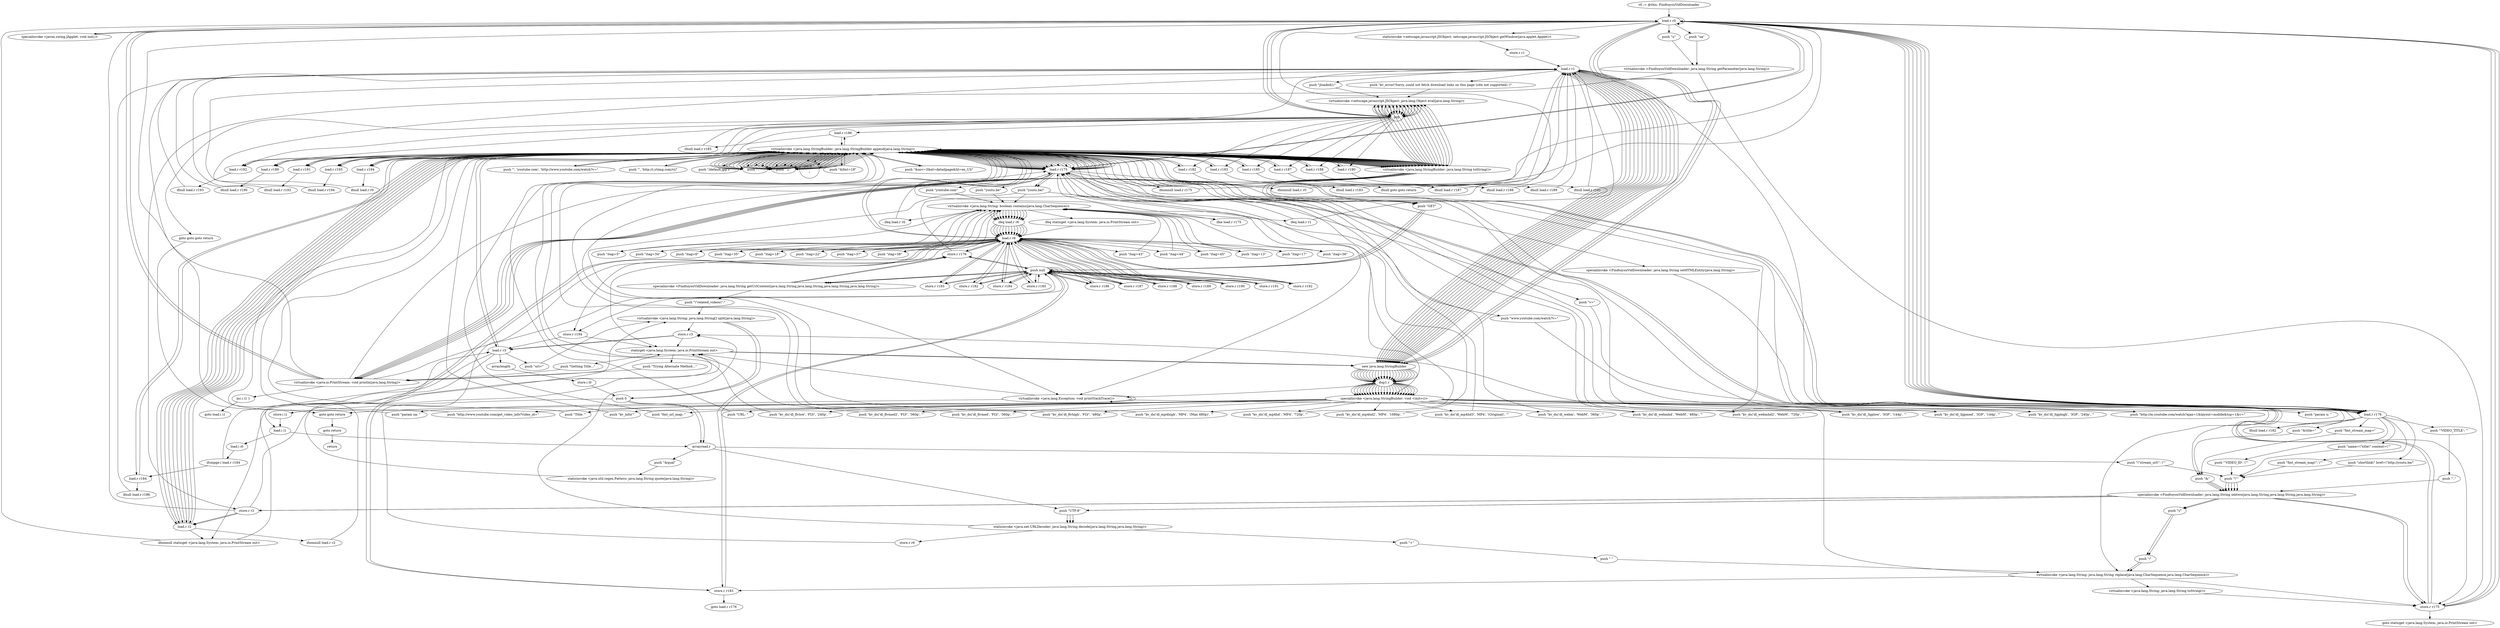 digraph "" {
    "r0 := @this: FindtoyouVidDownloader"
    "load.r r0"
    "r0 := @this: FindtoyouVidDownloader"->"load.r r0";
    "staticinvoke <netscape.javascript.JSObject: netscape.javascript.JSObject getWindow(java.applet.Applet)>"
    "load.r r0"->"staticinvoke <netscape.javascript.JSObject: netscape.javascript.JSObject getWindow(java.applet.Applet)>";
    "store.r r1"
    "staticinvoke <netscape.javascript.JSObject: netscape.javascript.JSObject getWindow(java.applet.Applet)>"->"store.r r1";
    "load.r r1"
    "store.r r1"->"load.r r1";
    "push \"jloaded();\""
    "load.r r1"->"push \"jloaded();\"";
    "virtualinvoke <netscape.javascript.JSObject: java.lang.Object eval(java.lang.String)>"
    "push \"jloaded();\""->"virtualinvoke <netscape.javascript.JSObject: java.lang.Object eval(java.lang.String)>";
    "pop"
    "virtualinvoke <netscape.javascript.JSObject: java.lang.Object eval(java.lang.String)>"->"pop";
    "pop"->"load.r r0";
    "specialinvoke <javax.swing.JApplet: void init()>"
    "load.r r0"->"specialinvoke <javax.swing.JApplet: void init()>";
    "specialinvoke <javax.swing.JApplet: void init()>"->"load.r r0";
    "push \"u\""
    "load.r r0"->"push \"u\"";
    "virtualinvoke <FindtoyouVidDownloader: java.lang.String getParameter(java.lang.String)>"
    "push \"u\""->"virtualinvoke <FindtoyouVidDownloader: java.lang.String getParameter(java.lang.String)>";
    "store.r r175"
    "virtualinvoke <FindtoyouVidDownloader: java.lang.String getParameter(java.lang.String)>"->"store.r r175";
    "store.r r175"->"load.r r0";
    "push \"ua\""
    "load.r r0"->"push \"ua\"";
    "push \"ua\""->"virtualinvoke <FindtoyouVidDownloader: java.lang.String getParameter(java.lang.String)>";
    "store.r r2"
    "virtualinvoke <FindtoyouVidDownloader: java.lang.String getParameter(java.lang.String)>"->"store.r r2";
    "staticget <java.lang.System: java.io.PrintStream out>"
    "store.r r2"->"staticget <java.lang.System: java.io.PrintStream out>";
    "new java.lang.StringBuilder"
    "staticget <java.lang.System: java.io.PrintStream out>"->"new java.lang.StringBuilder";
    "dup1.r"
    "new java.lang.StringBuilder"->"dup1.r";
    "specialinvoke <java.lang.StringBuilder: void <init>()>"
    "dup1.r"->"specialinvoke <java.lang.StringBuilder: void <init>()>";
    "push \"param u: \""
    "specialinvoke <java.lang.StringBuilder: void <init>()>"->"push \"param u: \"";
    "virtualinvoke <java.lang.StringBuilder: java.lang.StringBuilder append(java.lang.String)>"
    "push \"param u: \""->"virtualinvoke <java.lang.StringBuilder: java.lang.StringBuilder append(java.lang.String)>";
    "load.r r175"
    "virtualinvoke <java.lang.StringBuilder: java.lang.StringBuilder append(java.lang.String)>"->"load.r r175";
    "load.r r175"->"virtualinvoke <java.lang.StringBuilder: java.lang.StringBuilder append(java.lang.String)>";
    "push \"\r\n\""
    "virtualinvoke <java.lang.StringBuilder: java.lang.StringBuilder append(java.lang.String)>"->"push \"\r\n\"";
    "push \"\r\n\""->"virtualinvoke <java.lang.StringBuilder: java.lang.StringBuilder append(java.lang.String)>";
    "virtualinvoke <java.lang.StringBuilder: java.lang.String toString()>"
    "virtualinvoke <java.lang.StringBuilder: java.lang.StringBuilder append(java.lang.String)>"->"virtualinvoke <java.lang.StringBuilder: java.lang.String toString()>";
    "virtualinvoke <java.io.PrintStream: void println(java.lang.String)>"
    "virtualinvoke <java.lang.StringBuilder: java.lang.String toString()>"->"virtualinvoke <java.io.PrintStream: void println(java.lang.String)>";
    "virtualinvoke <java.io.PrintStream: void println(java.lang.String)>"->"staticget <java.lang.System: java.io.PrintStream out>";
    "staticget <java.lang.System: java.io.PrintStream out>"->"new java.lang.StringBuilder";
    "new java.lang.StringBuilder"->"dup1.r";
    "dup1.r"->"specialinvoke <java.lang.StringBuilder: void <init>()>";
    "push \"param ua: \""
    "specialinvoke <java.lang.StringBuilder: void <init>()>"->"push \"param ua: \"";
    "push \"param ua: \""->"virtualinvoke <java.lang.StringBuilder: java.lang.StringBuilder append(java.lang.String)>";
    "load.r r2"
    "virtualinvoke <java.lang.StringBuilder: java.lang.StringBuilder append(java.lang.String)>"->"load.r r2";
    "load.r r2"->"virtualinvoke <java.lang.StringBuilder: java.lang.StringBuilder append(java.lang.String)>";
    "virtualinvoke <java.lang.StringBuilder: java.lang.StringBuilder append(java.lang.String)>"->"push \"\r\n\"";
    "push \"\r\n\""->"virtualinvoke <java.lang.StringBuilder: java.lang.StringBuilder append(java.lang.String)>";
    "virtualinvoke <java.lang.StringBuilder: java.lang.StringBuilder append(java.lang.String)>"->"virtualinvoke <java.lang.StringBuilder: java.lang.String toString()>";
    "virtualinvoke <java.lang.StringBuilder: java.lang.String toString()>"->"virtualinvoke <java.io.PrintStream: void println(java.lang.String)>";
    "virtualinvoke <java.io.PrintStream: void println(java.lang.String)>"->"load.r r175";
    "push \"youtube.com\""
    "load.r r175"->"push \"youtube.com\"";
    "virtualinvoke <java.lang.String: boolean contains(java.lang.CharSequence)>"
    "push \"youtube.com\""->"virtualinvoke <java.lang.String: boolean contains(java.lang.CharSequence)>";
    "ifne load.r r175"
    "virtualinvoke <java.lang.String: boolean contains(java.lang.CharSequence)>"->"ifne load.r r175";
    "ifne load.r r175"->"load.r r175";
    "push \"youtu.be\""
    "load.r r175"->"push \"youtu.be\"";
    "push \"youtu.be\""->"virtualinvoke <java.lang.String: boolean contains(java.lang.CharSequence)>";
    "ifeq load.r r1"
    "virtualinvoke <java.lang.String: boolean contains(java.lang.CharSequence)>"->"ifeq load.r r1";
    "ifeq load.r r1"->"load.r r175";
    "push \"youtu.be/\""
    "load.r r175"->"push \"youtu.be/\"";
    "virtualinvoke <java.lang.Exception: void printStackTrace()>"
    "push \"youtu.be/\""->"virtualinvoke <java.lang.Exception: void printStackTrace()>";
    "goto goto return"
    "virtualinvoke <java.lang.Exception: void printStackTrace()>"->"goto goto return";
    "goto return"
    "goto goto return"->"goto return";
    "return"
    "goto return"->"return";
    "virtualinvoke <java.lang.Exception: void printStackTrace()>"->"virtualinvoke <java.lang.Exception: void printStackTrace()>";
    "push \"youtu.be/\""->"virtualinvoke <java.lang.String: boolean contains(java.lang.CharSequence)>";
    "ifeq load.r r0"
    "virtualinvoke <java.lang.String: boolean contains(java.lang.CharSequence)>"->"ifeq load.r r0";
    "ifeq load.r r0"->"load.r r175";
    "load.r r175"->"push \"youtu.be/\"";
    "push \"www.youtube.com/watch?v=\""
    "push \"youtu.be/\""->"push \"www.youtube.com/watch?v=\"";
    "virtualinvoke <java.lang.String: java.lang.String replace(java.lang.CharSequence,java.lang.CharSequence)>"
    "push \"www.youtube.com/watch?v=\""->"virtualinvoke <java.lang.String: java.lang.String replace(java.lang.CharSequence,java.lang.CharSequence)>";
    "virtualinvoke <java.lang.String: java.lang.String toString()>"
    "virtualinvoke <java.lang.String: java.lang.String replace(java.lang.CharSequence,java.lang.CharSequence)>"->"virtualinvoke <java.lang.String: java.lang.String toString()>";
    "virtualinvoke <java.lang.String: java.lang.String toString()>"->"store.r r175";
    "store.r r175"->"load.r r0";
    "load.r r0"->"new java.lang.StringBuilder";
    "new java.lang.StringBuilder"->"dup1.r";
    "dup1.r"->"specialinvoke <java.lang.StringBuilder: void <init>()>";
    "specialinvoke <java.lang.StringBuilder: void <init>()>"->"load.r r175";
    "load.r r175"->"virtualinvoke <java.lang.StringBuilder: java.lang.StringBuilder append(java.lang.String)>";
    "push \"&fmt=18\""
    "virtualinvoke <java.lang.StringBuilder: java.lang.StringBuilder append(java.lang.String)>"->"push \"&fmt=18\"";
    "push \"&fmt=18\""->"virtualinvoke <java.lang.StringBuilder: java.lang.StringBuilder append(java.lang.String)>";
    "virtualinvoke <java.lang.StringBuilder: java.lang.StringBuilder append(java.lang.String)>"->"virtualinvoke <java.lang.StringBuilder: java.lang.String toString()>";
    "push \"GET\""
    "virtualinvoke <java.lang.StringBuilder: java.lang.String toString()>"->"push \"GET\"";
    "push null"
    "push \"GET\""->"push null";
    "push null"->"push null";
    "specialinvoke <FindtoyouVidDownloader: java.lang.String getUrlContent(java.lang.String,java.lang.String,java.lang.String,java.lang.String)>"
    "push null"->"specialinvoke <FindtoyouVidDownloader: java.lang.String getUrlContent(java.lang.String,java.lang.String,java.lang.String,java.lang.String)>";
    "store.r r176"
    "specialinvoke <FindtoyouVidDownloader: java.lang.String getUrlContent(java.lang.String,java.lang.String,java.lang.String,java.lang.String)>"->"store.r r176";
    "store.r r176"->"load.r r0";
    "load.r r176"
    "load.r r0"->"load.r r176";
    "push \"shortlink\\\" href=\\\"http://youtu.be/\""
    "load.r r176"->"push \"shortlink\\\" href=\\\"http://youtu.be/\"";
    "push \"\\\"\""
    "push \"shortlink\\\" href=\\\"http://youtu.be/\""->"push \"\\\"\"";
    "specialinvoke <FindtoyouVidDownloader: java.lang.String inbtwn(java.lang.String,java.lang.String,java.lang.String)>"
    "push \"\\\"\""->"specialinvoke <FindtoyouVidDownloader: java.lang.String inbtwn(java.lang.String,java.lang.String,java.lang.String)>";
    "specialinvoke <FindtoyouVidDownloader: java.lang.String inbtwn(java.lang.String,java.lang.String,java.lang.String)>"->"store.r r2";
    "store.r r2"->"load.r r2";
    "ifnonnull load.r r2"
    "load.r r2"->"ifnonnull load.r r2";
    "ifnonnull load.r r2"->"load.r r0";
    "load.r r0"->"load.r r176";
    "push \"\'VIDEO_ID\': \\\"\""
    "load.r r176"->"push \"\'VIDEO_ID\': \\\"\"";
    "push \"\'VIDEO_ID\': \\\"\""->"push \"\\\"\"";
    "push \"\\\"\""->"specialinvoke <FindtoyouVidDownloader: java.lang.String inbtwn(java.lang.String,java.lang.String,java.lang.String)>";
    "specialinvoke <FindtoyouVidDownloader: java.lang.String inbtwn(java.lang.String,java.lang.String,java.lang.String)>"->"store.r r2";
    "store.r r2"->"load.r r2";
    "ifnonnull staticget <java.lang.System: java.io.PrintStream out>"
    "load.r r2"->"ifnonnull staticget <java.lang.System: java.io.PrintStream out>";
    "ifnonnull staticget <java.lang.System: java.io.PrintStream out>"->"staticget <java.lang.System: java.io.PrintStream out>";
    "push \"Trying Alternate Method...\""
    "staticget <java.lang.System: java.io.PrintStream out>"->"push \"Trying Alternate Method...\"";
    "push \"Trying Alternate Method...\""->"virtualinvoke <java.io.PrintStream: void println(java.lang.String)>";
    "virtualinvoke <java.io.PrintStream: void println(java.lang.String)>"->"load.r r0";
    "load.r r0"->"load.r r175";
    "push \"v=\""
    "load.r r175"->"push \"v=\"";
    "push \"&\""
    "push \"v=\""->"push \"&\"";
    "push \"&\""->"specialinvoke <FindtoyouVidDownloader: java.lang.String inbtwn(java.lang.String,java.lang.String,java.lang.String)>";
    "specialinvoke <FindtoyouVidDownloader: java.lang.String inbtwn(java.lang.String,java.lang.String,java.lang.String)>"->"store.r r2";
    "store.r r2"->"load.r r0";
    "load.r r0"->"new java.lang.StringBuilder";
    "new java.lang.StringBuilder"->"dup1.r";
    "dup1.r"->"specialinvoke <java.lang.StringBuilder: void <init>()>";
    "push \"http://www.youtube.com/get_video_info?video_id=\""
    "specialinvoke <java.lang.StringBuilder: void <init>()>"->"push \"http://www.youtube.com/get_video_info?video_id=\"";
    "push \"http://www.youtube.com/get_video_info?video_id=\""->"virtualinvoke <java.lang.StringBuilder: java.lang.StringBuilder append(java.lang.String)>";
    "virtualinvoke <java.lang.StringBuilder: java.lang.StringBuilder append(java.lang.String)>"->"load.r r2";
    "load.r r2"->"virtualinvoke <java.lang.StringBuilder: java.lang.StringBuilder append(java.lang.String)>";
    "push \"&asv=3&el=detailpage&hl=en_US\""
    "virtualinvoke <java.lang.StringBuilder: java.lang.StringBuilder append(java.lang.String)>"->"push \"&asv=3&el=detailpage&hl=en_US\"";
    "push \"&asv=3&el=detailpage&hl=en_US\""->"virtualinvoke <java.lang.StringBuilder: java.lang.StringBuilder append(java.lang.String)>";
    "virtualinvoke <java.lang.StringBuilder: java.lang.StringBuilder append(java.lang.String)>"->"virtualinvoke <java.lang.StringBuilder: java.lang.String toString()>";
    "virtualinvoke <java.lang.StringBuilder: java.lang.String toString()>"->"push \"GET\"";
    "push \"GET\""->"push null";
    "push null"->"push null";
    "push null"->"specialinvoke <FindtoyouVidDownloader: java.lang.String getUrlContent(java.lang.String,java.lang.String,java.lang.String,java.lang.String)>";
    "specialinvoke <FindtoyouVidDownloader: java.lang.String getUrlContent(java.lang.String,java.lang.String,java.lang.String,java.lang.String)>"->"store.r r176";
    "store.r r176"->"staticget <java.lang.System: java.io.PrintStream out>";
    "push \"Getting Title...\""
    "staticget <java.lang.System: java.io.PrintStream out>"->"push \"Getting Title...\"";
    "push \"Getting Title...\""->"virtualinvoke <java.io.PrintStream: void println(java.lang.String)>";
    "virtualinvoke <java.io.PrintStream: void println(java.lang.String)>"->"load.r r0";
    "load.r r0"->"load.r r176";
    "push \"\'VIDEO_TITLE\': \'\""
    "load.r r176"->"push \"\'VIDEO_TITLE\': \'\"";
    "push \"\',\""
    "push \"\'VIDEO_TITLE\': \'\""->"push \"\',\"";
    "push \"\',\""->"specialinvoke <FindtoyouVidDownloader: java.lang.String inbtwn(java.lang.String,java.lang.String,java.lang.String)>";
    "specialinvoke <FindtoyouVidDownloader: java.lang.String inbtwn(java.lang.String,java.lang.String,java.lang.String)>"->"store.r r175";
    "store.r r175"->"load.r r175";
    "ifnonnull load.r r175"
    "load.r r175"->"ifnonnull load.r r175";
    "ifnonnull load.r r175"->"load.r r0";
    "load.r r0"->"load.r r176";
    "push \"name=\\\"title\\\" content=\\\"\""
    "load.r r176"->"push \"name=\\\"title\\\" content=\\\"\"";
    "push \"name=\\\"title\\\" content=\\\"\""->"push \"\\\"\"";
    "push \"\\\"\""->"specialinvoke <FindtoyouVidDownloader: java.lang.String inbtwn(java.lang.String,java.lang.String,java.lang.String)>";
    "specialinvoke <FindtoyouVidDownloader: java.lang.String inbtwn(java.lang.String,java.lang.String,java.lang.String)>"->"store.r r175";
    "store.r r175"->"load.r r175";
    "ifnonnull load.r r0"
    "load.r r175"->"ifnonnull load.r r0";
    "ifnonnull load.r r0"->"load.r r0";
    "load.r r0"->"load.r r176";
    "push \"&title=\""
    "load.r r176"->"push \"&title=\"";
    "push \"&title=\""->"push \"&\"";
    "push \"&\""->"specialinvoke <FindtoyouVidDownloader: java.lang.String inbtwn(java.lang.String,java.lang.String,java.lang.String)>";
    "push \"UTF-8\""
    "specialinvoke <FindtoyouVidDownloader: java.lang.String inbtwn(java.lang.String,java.lang.String,java.lang.String)>"->"push \"UTF-8\"";
    "staticinvoke <java.net.URLDecoder: java.lang.String decode(java.lang.String,java.lang.String)>"
    "push \"UTF-8\""->"staticinvoke <java.net.URLDecoder: java.lang.String decode(java.lang.String,java.lang.String)>";
    "push \"+\""
    "staticinvoke <java.net.URLDecoder: java.lang.String decode(java.lang.String,java.lang.String)>"->"push \"+\"";
    "push \" \""
    "push \"+\""->"push \" \"";
    "push \" \""->"virtualinvoke <java.lang.String: java.lang.String replace(java.lang.CharSequence,java.lang.CharSequence)>";
    "virtualinvoke <java.lang.String: java.lang.String replace(java.lang.CharSequence,java.lang.CharSequence)>"->"store.r r175";
    "store.r r175"->"load.r r0";
    "load.r r0"->"load.r r175";
    "load.r r175"->"virtualinvoke <java.lang.Exception: void printStackTrace()>";
    "virtualinvoke <java.lang.Exception: void printStackTrace()>"->"staticget <java.lang.System: java.io.PrintStream out>";
    "staticget <java.lang.System: java.io.PrintStream out>"->"new java.lang.StringBuilder";
    "new java.lang.StringBuilder"->"dup1.r";
    "dup1.r"->"specialinvoke <java.lang.StringBuilder: void <init>()>";
    "push \"Title: \""
    "specialinvoke <java.lang.StringBuilder: void <init>()>"->"push \"Title: \"";
    "push \"Title: \""->"virtualinvoke <java.lang.StringBuilder: java.lang.StringBuilder append(java.lang.String)>";
    "virtualinvoke <java.lang.StringBuilder: java.lang.StringBuilder append(java.lang.String)>"->"load.r r175";
    "load.r r175"->"virtualinvoke <java.lang.StringBuilder: java.lang.StringBuilder append(java.lang.String)>";
    "virtualinvoke <java.lang.StringBuilder: java.lang.StringBuilder append(java.lang.String)>"->"push \"\r\n\"";
    "push \"\r\n\""->"virtualinvoke <java.lang.StringBuilder: java.lang.StringBuilder append(java.lang.String)>";
    "virtualinvoke <java.lang.StringBuilder: java.lang.StringBuilder append(java.lang.String)>"->"virtualinvoke <java.lang.StringBuilder: java.lang.String toString()>";
    "virtualinvoke <java.lang.StringBuilder: java.lang.String toString()>"->"virtualinvoke <java.io.PrintStream: void println(java.lang.String)>";
    "virtualinvoke <java.io.PrintStream: void println(java.lang.String)>"->"load.r r1";
    "load.r r1"->"new java.lang.StringBuilder";
    "new java.lang.StringBuilder"->"dup1.r";
    "dup1.r"->"specialinvoke <java.lang.StringBuilder: void <init>()>";
    "push \"kv_info(\'\""
    "specialinvoke <java.lang.StringBuilder: void <init>()>"->"push \"kv_info(\'\"";
    "push \"kv_info(\'\""->"virtualinvoke <java.lang.StringBuilder: java.lang.StringBuilder append(java.lang.String)>";
    "virtualinvoke <java.lang.StringBuilder: java.lang.StringBuilder append(java.lang.String)>"->"load.r r175";
    "load.r r175"->"virtualinvoke <java.lang.StringBuilder: java.lang.StringBuilder append(java.lang.String)>";
    "push \"\', \'youtube.com\', \'http://www.youtube.com/watch?v=\""
    "virtualinvoke <java.lang.StringBuilder: java.lang.StringBuilder append(java.lang.String)>"->"push \"\', \'youtube.com\', \'http://www.youtube.com/watch?v=\"";
    "push \"\', \'youtube.com\', \'http://www.youtube.com/watch?v=\""->"virtualinvoke <java.lang.StringBuilder: java.lang.StringBuilder append(java.lang.String)>";
    "virtualinvoke <java.lang.StringBuilder: java.lang.StringBuilder append(java.lang.String)>"->"load.r r2";
    "load.r r2"->"virtualinvoke <java.lang.StringBuilder: java.lang.StringBuilder append(java.lang.String)>";
    "push \"\', \'http://i.ytimg.com/vi/\""
    "virtualinvoke <java.lang.StringBuilder: java.lang.StringBuilder append(java.lang.String)>"->"push \"\', \'http://i.ytimg.com/vi/\"";
    "push \"\', \'http://i.ytimg.com/vi/\""->"virtualinvoke <java.lang.StringBuilder: java.lang.StringBuilder append(java.lang.String)>";
    "virtualinvoke <java.lang.StringBuilder: java.lang.StringBuilder append(java.lang.String)>"->"load.r r2";
    "load.r r2"->"virtualinvoke <java.lang.StringBuilder: java.lang.StringBuilder append(java.lang.String)>";
    "push \"/default.jpg\');\""
    "virtualinvoke <java.lang.StringBuilder: java.lang.StringBuilder append(java.lang.String)>"->"push \"/default.jpg\');\"";
    "push \"/default.jpg\');\""->"virtualinvoke <java.lang.StringBuilder: java.lang.StringBuilder append(java.lang.String)>";
    "virtualinvoke <java.lang.StringBuilder: java.lang.StringBuilder append(java.lang.String)>"->"virtualinvoke <java.lang.StringBuilder: java.lang.String toString()>";
    "virtualinvoke <java.lang.StringBuilder: java.lang.String toString()>"->"virtualinvoke <netscape.javascript.JSObject: java.lang.Object eval(java.lang.String)>";
    "virtualinvoke <netscape.javascript.JSObject: java.lang.Object eval(java.lang.String)>"->"pop";
    "pop"->"load.r r0";
    "load.r r0"->"load.r r176";
    "push \"fmt_stream_map=\""
    "load.r r176"->"push \"fmt_stream_map=\"";
    "push \"fmt_stream_map=\""->"push \"&\"";
    "push \"&\""->"specialinvoke <FindtoyouVidDownloader: java.lang.String inbtwn(java.lang.String,java.lang.String,java.lang.String)>";
    "specialinvoke <FindtoyouVidDownloader: java.lang.String inbtwn(java.lang.String,java.lang.String,java.lang.String)>"->"push \"UTF-8\"";
    "push \"UTF-8\""->"staticinvoke <java.net.URLDecoder: java.lang.String decode(java.lang.String,java.lang.String)>";
    "store.r r3"
    "staticinvoke <java.net.URLDecoder: java.lang.String decode(java.lang.String,java.lang.String)>"->"store.r r3";
    "load.r r3"
    "store.r r3"->"load.r r3";
    "load.r r3"->"ifnonnull staticget <java.lang.System: java.io.PrintStream out>";
    "ifnonnull staticget <java.lang.System: java.io.PrintStream out>"->"load.r r0";
    "load.r r0"->"load.r r176";
    "push \"fmt_stream_map\\\": \\\"\""
    "load.r r176"->"push \"fmt_stream_map\\\": \\\"\"";
    "push \"fmt_stream_map\\\": \\\"\""->"push \"\\\"\"";
    "push \"\\\"\""->"specialinvoke <FindtoyouVidDownloader: java.lang.String inbtwn(java.lang.String,java.lang.String,java.lang.String)>";
    "push \"\\/\""
    "specialinvoke <FindtoyouVidDownloader: java.lang.String inbtwn(java.lang.String,java.lang.String,java.lang.String)>"->"push \"\\/\"";
    "push \"/\""
    "push \"\\/\""->"push \"/\"";
    "push \"/\""->"virtualinvoke <java.lang.String: java.lang.String replace(java.lang.CharSequence,java.lang.CharSequence)>";
    "virtualinvoke <java.lang.String: java.lang.String replace(java.lang.CharSequence,java.lang.CharSequence)>"->"store.r r3";
    "store.r r3"->"staticget <java.lang.System: java.io.PrintStream out>";
    "staticget <java.lang.System: java.io.PrintStream out>"->"new java.lang.StringBuilder";
    "new java.lang.StringBuilder"->"dup1.r";
    "dup1.r"->"specialinvoke <java.lang.StringBuilder: void <init>()>";
    "push \"fmt_url_map: \""
    "specialinvoke <java.lang.StringBuilder: void <init>()>"->"push \"fmt_url_map: \"";
    "push \"fmt_url_map: \""->"virtualinvoke <java.lang.StringBuilder: java.lang.StringBuilder append(java.lang.String)>";
    "virtualinvoke <java.lang.StringBuilder: java.lang.StringBuilder append(java.lang.String)>"->"load.r r3";
    "load.r r3"->"virtualinvoke <java.lang.StringBuilder: java.lang.StringBuilder append(java.lang.String)>";
    "virtualinvoke <java.lang.StringBuilder: java.lang.StringBuilder append(java.lang.String)>"->"push \"\r\n\"";
    "push \"\r\n\""->"virtualinvoke <java.lang.StringBuilder: java.lang.StringBuilder append(java.lang.String)>";
    "virtualinvoke <java.lang.StringBuilder: java.lang.StringBuilder append(java.lang.String)>"->"virtualinvoke <java.lang.StringBuilder: java.lang.String toString()>";
    "virtualinvoke <java.lang.StringBuilder: java.lang.String toString()>"->"virtualinvoke <java.io.PrintStream: void println(java.lang.String)>";
    "virtualinvoke <java.io.PrintStream: void println(java.lang.String)>"->"push null";
    "push null"->"store.r r176";
    "store.r r176"->"push null";
    "store.r r182"
    "push null"->"store.r r182";
    "store.r r182"->"push null";
    "store.r r183"
    "push null"->"store.r r183";
    "store.r r183"->"push null";
    "store.r r184"
    "push null"->"store.r r184";
    "store.r r184"->"push null";
    "store.r r185"
    "push null"->"store.r r185";
    "store.r r185"->"push null";
    "store.r r186"
    "push null"->"store.r r186";
    "store.r r186"->"push null";
    "store.r r187"
    "push null"->"store.r r187";
    "store.r r187"->"push null";
    "store.r r188"
    "push null"->"store.r r188";
    "store.r r188"->"push null";
    "store.r r189"
    "push null"->"store.r r189";
    "store.r r189"->"push null";
    "store.r r190"
    "push null"->"store.r r190";
    "store.r r190"->"push null";
    "store.r r191"
    "push null"->"store.r r191";
    "store.r r191"->"push null";
    "store.r r192"
    "push null"->"store.r r192";
    "store.r r192"->"push null";
    "store.r r193"
    "push null"->"store.r r193";
    "store.r r193"->"push null";
    "store.r r194"
    "push null"->"store.r r194";
    "store.r r194"->"load.r r3";
    "push \"url=\""
    "load.r r3"->"push \"url=\"";
    "virtualinvoke <java.lang.String: java.lang.String[] split(java.lang.String)>"
    "push \"url=\""->"virtualinvoke <java.lang.String: java.lang.String[] split(java.lang.String)>";
    "virtualinvoke <java.lang.String: java.lang.String[] split(java.lang.String)>"->"store.r r3";
    "store.r r3"->"load.r r3";
    "arraylength"
    "load.r r3"->"arraylength";
    "store.i i0"
    "arraylength"->"store.i i0";
    "push 0"
    "store.i i0"->"push 0";
    "store.i i1"
    "push 0"->"store.i i1";
    "load.i i1"
    "store.i i1"->"load.i i1";
    "load.i i0"
    "load.i i1"->"load.i i0";
    "ifcmpge.i load.r r184"
    "load.i i0"->"ifcmpge.i load.r r184";
    "ifcmpge.i load.r r184"->"load.r r3";
    "load.r r3"->"load.i i1";
    "arrayread.r"
    "load.i i1"->"arrayread.r";
    "push \"&qual\""
    "arrayread.r"->"push \"&qual\"";
    "staticinvoke <java.util.regex.Pattern: java.lang.String quote(java.lang.String)>"
    "push \"&qual\""->"staticinvoke <java.util.regex.Pattern: java.lang.String quote(java.lang.String)>";
    "staticinvoke <java.util.regex.Pattern: java.lang.String quote(java.lang.String)>"->"virtualinvoke <java.lang.String: java.lang.String[] split(java.lang.String)>";
    "virtualinvoke <java.lang.String: java.lang.String[] split(java.lang.String)>"->"push 0";
    "push 0"->"arrayread.r";
    "arrayread.r"->"push \"UTF-8\"";
    "push \"UTF-8\""->"staticinvoke <java.net.URLDecoder: java.lang.String decode(java.lang.String,java.lang.String)>";
    "store.r r6"
    "staticinvoke <java.net.URLDecoder: java.lang.String decode(java.lang.String,java.lang.String)>"->"store.r r6";
    "load.r r6"
    "store.r r6"->"load.r r6";
    "push \"itag=13\""
    "load.r r6"->"push \"itag=13\"";
    "push \"itag=13\""->"virtualinvoke <java.lang.String: boolean contains(java.lang.CharSequence)>";
    "ifeq load.r r6"
    "virtualinvoke <java.lang.String: boolean contains(java.lang.CharSequence)>"->"ifeq load.r r6";
    "ifeq load.r r6"->"load.r r6";
    "load.r r6"->"store.r r176";
    "store.r r176"->"load.r r6";
    "push \"itag=17\""
    "load.r r6"->"push \"itag=17\"";
    "push \"itag=17\""->"virtualinvoke <java.lang.String: boolean contains(java.lang.CharSequence)>";
    "virtualinvoke <java.lang.String: boolean contains(java.lang.CharSequence)>"->"ifeq load.r r6";
    "ifeq load.r r6"->"load.r r6";
    "load.r r6"->"store.r r182";
    "store.r r182"->"load.r r6";
    "push \"itag=36\""
    "load.r r6"->"push \"itag=36\"";
    "push \"itag=36\""->"virtualinvoke <java.lang.String: boolean contains(java.lang.CharSequence)>";
    "virtualinvoke <java.lang.String: boolean contains(java.lang.CharSequence)>"->"ifeq load.r r6";
    "ifeq load.r r6"->"load.r r6";
    "load.r r6"->"store.r r183";
    "store.r r183"->"load.r r6";
    "push \"itag=5\""
    "load.r r6"->"push \"itag=5\"";
    "push \"itag=5\""->"virtualinvoke <java.lang.String: boolean contains(java.lang.CharSequence)>";
    "virtualinvoke <java.lang.String: boolean contains(java.lang.CharSequence)>"->"ifeq load.r r6";
    "ifeq load.r r6"->"load.r r6";
    "load.r r6"->"store.r r184";
    "store.r r184"->"load.r r6";
    "push \"itag=34\""
    "load.r r6"->"push \"itag=34\"";
    "push \"itag=34\""->"virtualinvoke <java.lang.String: boolean contains(java.lang.CharSequence)>";
    "virtualinvoke <java.lang.String: boolean contains(java.lang.CharSequence)>"->"ifeq load.r r6";
    "ifeq load.r r6"->"load.r r6";
    "load.r r6"->"store.r r185";
    "store.r r185"->"load.r r6";
    "push \"itag=6\""
    "load.r r6"->"push \"itag=6\"";
    "push \"itag=6\""->"virtualinvoke <java.lang.String: boolean contains(java.lang.CharSequence)>";
    "virtualinvoke <java.lang.String: boolean contains(java.lang.CharSequence)>"->"ifeq load.r r6";
    "ifeq load.r r6"->"load.r r6";
    "load.r r6"->"store.r r186";
    "store.r r186"->"load.r r6";
    "push \"itag=35\""
    "load.r r6"->"push \"itag=35\"";
    "push \"itag=35\""->"virtualinvoke <java.lang.String: boolean contains(java.lang.CharSequence)>";
    "virtualinvoke <java.lang.String: boolean contains(java.lang.CharSequence)>"->"ifeq load.r r6";
    "ifeq load.r r6"->"load.r r6";
    "load.r r6"->"store.r r187";
    "store.r r187"->"load.r r6";
    "push \"itag=18\""
    "load.r r6"->"push \"itag=18\"";
    "push \"itag=18\""->"virtualinvoke <java.lang.String: boolean contains(java.lang.CharSequence)>";
    "virtualinvoke <java.lang.String: boolean contains(java.lang.CharSequence)>"->"ifeq load.r r6";
    "ifeq load.r r6"->"load.r r6";
    "load.r r6"->"store.r r188";
    "store.r r188"->"load.r r6";
    "push \"itag=22\""
    "load.r r6"->"push \"itag=22\"";
    "push \"itag=22\""->"virtualinvoke <java.lang.String: boolean contains(java.lang.CharSequence)>";
    "virtualinvoke <java.lang.String: boolean contains(java.lang.CharSequence)>"->"ifeq load.r r6";
    "ifeq load.r r6"->"load.r r6";
    "load.r r6"->"store.r r189";
    "store.r r189"->"load.r r6";
    "push \"itag=37\""
    "load.r r6"->"push \"itag=37\"";
    "push \"itag=37\""->"virtualinvoke <java.lang.String: boolean contains(java.lang.CharSequence)>";
    "virtualinvoke <java.lang.String: boolean contains(java.lang.CharSequence)>"->"ifeq load.r r6";
    "ifeq load.r r6"->"load.r r6";
    "load.r r6"->"store.r r190";
    "store.r r190"->"load.r r6";
    "push \"itag=38\""
    "load.r r6"->"push \"itag=38\"";
    "push \"itag=38\""->"virtualinvoke <java.lang.String: boolean contains(java.lang.CharSequence)>";
    "virtualinvoke <java.lang.String: boolean contains(java.lang.CharSequence)>"->"ifeq load.r r6";
    "ifeq load.r r6"->"load.r r6";
    "load.r r6"->"store.r r191";
    "store.r r191"->"load.r r6";
    "push \"itag=43\""
    "load.r r6"->"push \"itag=43\"";
    "push \"itag=43\""->"virtualinvoke <java.lang.String: boolean contains(java.lang.CharSequence)>";
    "virtualinvoke <java.lang.String: boolean contains(java.lang.CharSequence)>"->"ifeq load.r r6";
    "ifeq load.r r6"->"load.r r6";
    "load.r r6"->"store.r r192";
    "store.r r192"->"load.r r6";
    "push \"itag=44\""
    "load.r r6"->"push \"itag=44\"";
    "push \"itag=44\""->"virtualinvoke <java.lang.String: boolean contains(java.lang.CharSequence)>";
    "virtualinvoke <java.lang.String: boolean contains(java.lang.CharSequence)>"->"ifeq load.r r6";
    "ifeq load.r r6"->"load.r r6";
    "load.r r6"->"store.r r193";
    "store.r r193"->"load.r r6";
    "push \"itag=45\""
    "load.r r6"->"push \"itag=45\"";
    "push \"itag=45\""->"virtualinvoke <java.lang.String: boolean contains(java.lang.CharSequence)>";
    "ifeq staticget <java.lang.System: java.io.PrintStream out>"
    "virtualinvoke <java.lang.String: boolean contains(java.lang.CharSequence)>"->"ifeq staticget <java.lang.System: java.io.PrintStream out>";
    "ifeq staticget <java.lang.System: java.io.PrintStream out>"->"load.r r6";
    "load.r r6"->"store.r r194";
    "store.r r194"->"staticget <java.lang.System: java.io.PrintStream out>";
    "staticget <java.lang.System: java.io.PrintStream out>"->"new java.lang.StringBuilder";
    "new java.lang.StringBuilder"->"dup1.r";
    "dup1.r"->"specialinvoke <java.lang.StringBuilder: void <init>()>";
    "push \"URL: \""
    "specialinvoke <java.lang.StringBuilder: void <init>()>"->"push \"URL: \"";
    "push \"URL: \""->"virtualinvoke <java.lang.StringBuilder: java.lang.StringBuilder append(java.lang.String)>";
    "virtualinvoke <java.lang.StringBuilder: java.lang.StringBuilder append(java.lang.String)>"->"load.r r6";
    "load.r r6"->"virtualinvoke <java.lang.StringBuilder: java.lang.StringBuilder append(java.lang.String)>";
    "virtualinvoke <java.lang.StringBuilder: java.lang.StringBuilder append(java.lang.String)>"->"virtualinvoke <java.lang.StringBuilder: java.lang.String toString()>";
    "virtualinvoke <java.lang.StringBuilder: java.lang.String toString()>"->"virtualinvoke <java.io.PrintStream: void println(java.lang.String)>";
    "inc.i i1 1"
    "virtualinvoke <java.io.PrintStream: void println(java.lang.String)>"->"inc.i i1 1";
    "goto load.i i1"
    "inc.i i1 1"->"goto load.i i1";
    "load.r r184"
    "ifcmpge.i load.r r184"->"load.r r184";
    "ifnull load.r r186"
    "load.r r184"->"ifnull load.r r186";
    "ifnull load.r r186"->"load.r r1";
    "load.r r1"->"new java.lang.StringBuilder";
    "new java.lang.StringBuilder"->"dup1.r";
    "dup1.r"->"specialinvoke <java.lang.StringBuilder: void <init>()>";
    "push \"kv_ds(\'dl_flvlow\', \'FLV\', \'240p\', \'\""
    "specialinvoke <java.lang.StringBuilder: void <init>()>"->"push \"kv_ds(\'dl_flvlow\', \'FLV\', \'240p\', \'\"";
    "push \"kv_ds(\'dl_flvlow\', \'FLV\', \'240p\', \'\""->"virtualinvoke <java.lang.StringBuilder: java.lang.StringBuilder append(java.lang.String)>";
    "virtualinvoke <java.lang.StringBuilder: java.lang.StringBuilder append(java.lang.String)>"->"load.r r184";
    "load.r r184"->"virtualinvoke <java.lang.StringBuilder: java.lang.StringBuilder append(java.lang.String)>";
    "push \"\', \'\""
    "virtualinvoke <java.lang.StringBuilder: java.lang.StringBuilder append(java.lang.String)>"->"push \"\', \'\"";
    "push \"\', \'\""->"virtualinvoke <java.lang.StringBuilder: java.lang.StringBuilder append(java.lang.String)>";
    "virtualinvoke <java.lang.StringBuilder: java.lang.StringBuilder append(java.lang.String)>"->"load.r r175";
    "load.r r175"->"virtualinvoke <java.lang.StringBuilder: java.lang.StringBuilder append(java.lang.String)>";
    "push \"\');\""
    "virtualinvoke <java.lang.StringBuilder: java.lang.StringBuilder append(java.lang.String)>"->"push \"\');\"";
    "push \"\');\""->"virtualinvoke <java.lang.StringBuilder: java.lang.StringBuilder append(java.lang.String)>";
    "virtualinvoke <java.lang.StringBuilder: java.lang.StringBuilder append(java.lang.String)>"->"virtualinvoke <java.lang.StringBuilder: java.lang.String toString()>";
    "virtualinvoke <java.lang.StringBuilder: java.lang.String toString()>"->"virtualinvoke <netscape.javascript.JSObject: java.lang.Object eval(java.lang.String)>";
    "virtualinvoke <netscape.javascript.JSObject: java.lang.Object eval(java.lang.String)>"->"pop";
    "load.r r186"
    "pop"->"load.r r186";
    "ifnull load.r r185"
    "load.r r186"->"ifnull load.r r185";
    "ifnull load.r r185"->"load.r r1";
    "load.r r1"->"new java.lang.StringBuilder";
    "new java.lang.StringBuilder"->"dup1.r";
    "dup1.r"->"specialinvoke <java.lang.StringBuilder: void <init>()>";
    "push \"kv_ds(\'dl_flvmed2\', \'FLV\', \'360p\', \'\""
    "specialinvoke <java.lang.StringBuilder: void <init>()>"->"push \"kv_ds(\'dl_flvmed2\', \'FLV\', \'360p\', \'\"";
    "push \"kv_ds(\'dl_flvmed2\', \'FLV\', \'360p\', \'\""->"virtualinvoke <java.lang.StringBuilder: java.lang.StringBuilder append(java.lang.String)>";
    "virtualinvoke <java.lang.StringBuilder: java.lang.StringBuilder append(java.lang.String)>"->"load.r r186";
    "load.r r186"->"virtualinvoke <java.lang.StringBuilder: java.lang.StringBuilder append(java.lang.String)>";
    "virtualinvoke <java.lang.StringBuilder: java.lang.StringBuilder append(java.lang.String)>"->"push \"\', \'\"";
    "push \"\', \'\""->"virtualinvoke <java.lang.StringBuilder: java.lang.StringBuilder append(java.lang.String)>";
    "virtualinvoke <java.lang.StringBuilder: java.lang.StringBuilder append(java.lang.String)>"->"load.r r175";
    "load.r r175"->"virtualinvoke <java.lang.StringBuilder: java.lang.StringBuilder append(java.lang.String)>";
    "virtualinvoke <java.lang.StringBuilder: java.lang.StringBuilder append(java.lang.String)>"->"push \"\');\"";
    "push \"\');\""->"virtualinvoke <java.lang.StringBuilder: java.lang.StringBuilder append(java.lang.String)>";
    "virtualinvoke <java.lang.StringBuilder: java.lang.StringBuilder append(java.lang.String)>"->"virtualinvoke <java.lang.StringBuilder: java.lang.String toString()>";
    "virtualinvoke <java.lang.StringBuilder: java.lang.String toString()>"->"virtualinvoke <netscape.javascript.JSObject: java.lang.Object eval(java.lang.String)>";
    "virtualinvoke <netscape.javascript.JSObject: java.lang.Object eval(java.lang.String)>"->"pop";
    "load.r r185"
    "pop"->"load.r r185";
    "ifnull load.r r187"
    "load.r r185"->"ifnull load.r r187";
    "ifnull load.r r187"->"load.r r1";
    "load.r r1"->"new java.lang.StringBuilder";
    "new java.lang.StringBuilder"->"dup1.r";
    "dup1.r"->"specialinvoke <java.lang.StringBuilder: void <init>()>";
    "push \"kv_ds(\'dl_flvmed\', \'FLV\', \'360p\', \'\""
    "specialinvoke <java.lang.StringBuilder: void <init>()>"->"push \"kv_ds(\'dl_flvmed\', \'FLV\', \'360p\', \'\"";
    "push \"kv_ds(\'dl_flvmed\', \'FLV\', \'360p\', \'\""->"virtualinvoke <java.lang.StringBuilder: java.lang.StringBuilder append(java.lang.String)>";
    "virtualinvoke <java.lang.StringBuilder: java.lang.StringBuilder append(java.lang.String)>"->"load.r r185";
    "load.r r185"->"virtualinvoke <java.lang.StringBuilder: java.lang.StringBuilder append(java.lang.String)>";
    "virtualinvoke <java.lang.StringBuilder: java.lang.StringBuilder append(java.lang.String)>"->"push \"\', \'\"";
    "push \"\', \'\""->"virtualinvoke <java.lang.StringBuilder: java.lang.StringBuilder append(java.lang.String)>";
    "virtualinvoke <java.lang.StringBuilder: java.lang.StringBuilder append(java.lang.String)>"->"load.r r175";
    "load.r r175"->"virtualinvoke <java.lang.StringBuilder: java.lang.StringBuilder append(java.lang.String)>";
    "virtualinvoke <java.lang.StringBuilder: java.lang.StringBuilder append(java.lang.String)>"->"push \"\');\"";
    "push \"\');\""->"virtualinvoke <java.lang.StringBuilder: java.lang.StringBuilder append(java.lang.String)>";
    "virtualinvoke <java.lang.StringBuilder: java.lang.StringBuilder append(java.lang.String)>"->"virtualinvoke <java.lang.StringBuilder: java.lang.String toString()>";
    "virtualinvoke <java.lang.StringBuilder: java.lang.String toString()>"->"virtualinvoke <netscape.javascript.JSObject: java.lang.Object eval(java.lang.String)>";
    "virtualinvoke <netscape.javascript.JSObject: java.lang.Object eval(java.lang.String)>"->"pop";
    "load.r r187"
    "pop"->"load.r r187";
    "ifnull load.r r188"
    "load.r r187"->"ifnull load.r r188";
    "ifnull load.r r188"->"load.r r1";
    "load.r r1"->"new java.lang.StringBuilder";
    "new java.lang.StringBuilder"->"dup1.r";
    "dup1.r"->"specialinvoke <java.lang.StringBuilder: void <init>()>";
    "push \"kv_ds(\'dl_flvhigh\', \'FLV\', \'480p\', \'\""
    "specialinvoke <java.lang.StringBuilder: void <init>()>"->"push \"kv_ds(\'dl_flvhigh\', \'FLV\', \'480p\', \'\"";
    "push \"kv_ds(\'dl_flvhigh\', \'FLV\', \'480p\', \'\""->"virtualinvoke <java.lang.StringBuilder: java.lang.StringBuilder append(java.lang.String)>";
    "virtualinvoke <java.lang.StringBuilder: java.lang.StringBuilder append(java.lang.String)>"->"load.r r187";
    "load.r r187"->"virtualinvoke <java.lang.StringBuilder: java.lang.StringBuilder append(java.lang.String)>";
    "virtualinvoke <java.lang.StringBuilder: java.lang.StringBuilder append(java.lang.String)>"->"push \"\', \'\"";
    "push \"\', \'\""->"virtualinvoke <java.lang.StringBuilder: java.lang.StringBuilder append(java.lang.String)>";
    "virtualinvoke <java.lang.StringBuilder: java.lang.StringBuilder append(java.lang.String)>"->"load.r r175";
    "load.r r175"->"virtualinvoke <java.lang.StringBuilder: java.lang.StringBuilder append(java.lang.String)>";
    "virtualinvoke <java.lang.StringBuilder: java.lang.StringBuilder append(java.lang.String)>"->"push \"\');\"";
    "push \"\');\""->"virtualinvoke <java.lang.StringBuilder: java.lang.StringBuilder append(java.lang.String)>";
    "virtualinvoke <java.lang.StringBuilder: java.lang.StringBuilder append(java.lang.String)>"->"virtualinvoke <java.lang.StringBuilder: java.lang.String toString()>";
    "virtualinvoke <java.lang.StringBuilder: java.lang.String toString()>"->"virtualinvoke <netscape.javascript.JSObject: java.lang.Object eval(java.lang.String)>";
    "virtualinvoke <netscape.javascript.JSObject: java.lang.Object eval(java.lang.String)>"->"pop";
    "load.r r188"
    "pop"->"load.r r188";
    "ifnull load.r r189"
    "load.r r188"->"ifnull load.r r189";
    "ifnull load.r r189"->"load.r r1";
    "load.r r1"->"new java.lang.StringBuilder";
    "new java.lang.StringBuilder"->"dup1.r";
    "dup1.r"->"specialinvoke <java.lang.StringBuilder: void <init>()>";
    "push \"kv_ds(\'dl_mp4high\', \'MP4\', \'(Max 480p)\', \'\""
    "specialinvoke <java.lang.StringBuilder: void <init>()>"->"push \"kv_ds(\'dl_mp4high\', \'MP4\', \'(Max 480p)\', \'\"";
    "push \"kv_ds(\'dl_mp4high\', \'MP4\', \'(Max 480p)\', \'\""->"virtualinvoke <java.lang.StringBuilder: java.lang.StringBuilder append(java.lang.String)>";
    "virtualinvoke <java.lang.StringBuilder: java.lang.StringBuilder append(java.lang.String)>"->"load.r r188";
    "load.r r188"->"virtualinvoke <java.lang.StringBuilder: java.lang.StringBuilder append(java.lang.String)>";
    "virtualinvoke <java.lang.StringBuilder: java.lang.StringBuilder append(java.lang.String)>"->"push \"\', \'\"";
    "push \"\', \'\""->"virtualinvoke <java.lang.StringBuilder: java.lang.StringBuilder append(java.lang.String)>";
    "virtualinvoke <java.lang.StringBuilder: java.lang.StringBuilder append(java.lang.String)>"->"load.r r175";
    "load.r r175"->"virtualinvoke <java.lang.StringBuilder: java.lang.StringBuilder append(java.lang.String)>";
    "virtualinvoke <java.lang.StringBuilder: java.lang.StringBuilder append(java.lang.String)>"->"push \"\');\"";
    "push \"\');\""->"virtualinvoke <java.lang.StringBuilder: java.lang.StringBuilder append(java.lang.String)>";
    "virtualinvoke <java.lang.StringBuilder: java.lang.StringBuilder append(java.lang.String)>"->"virtualinvoke <java.lang.StringBuilder: java.lang.String toString()>";
    "virtualinvoke <java.lang.StringBuilder: java.lang.String toString()>"->"virtualinvoke <netscape.javascript.JSObject: java.lang.Object eval(java.lang.String)>";
    "virtualinvoke <netscape.javascript.JSObject: java.lang.Object eval(java.lang.String)>"->"pop";
    "load.r r189"
    "pop"->"load.r r189";
    "ifnull load.r r190"
    "load.r r189"->"ifnull load.r r190";
    "ifnull load.r r190"->"load.r r1";
    "load.r r1"->"new java.lang.StringBuilder";
    "new java.lang.StringBuilder"->"dup1.r";
    "dup1.r"->"specialinvoke <java.lang.StringBuilder: void <init>()>";
    "push \"kv_ds(\'dl_mp4hd\', \'MP4\', \'720p\', \'\""
    "specialinvoke <java.lang.StringBuilder: void <init>()>"->"push \"kv_ds(\'dl_mp4hd\', \'MP4\', \'720p\', \'\"";
    "push \"kv_ds(\'dl_mp4hd\', \'MP4\', \'720p\', \'\""->"virtualinvoke <java.lang.StringBuilder: java.lang.StringBuilder append(java.lang.String)>";
    "virtualinvoke <java.lang.StringBuilder: java.lang.StringBuilder append(java.lang.String)>"->"load.r r189";
    "load.r r189"->"virtualinvoke <java.lang.StringBuilder: java.lang.StringBuilder append(java.lang.String)>";
    "virtualinvoke <java.lang.StringBuilder: java.lang.StringBuilder append(java.lang.String)>"->"push \"\', \'\"";
    "push \"\', \'\""->"virtualinvoke <java.lang.StringBuilder: java.lang.StringBuilder append(java.lang.String)>";
    "virtualinvoke <java.lang.StringBuilder: java.lang.StringBuilder append(java.lang.String)>"->"load.r r175";
    "load.r r175"->"virtualinvoke <java.lang.StringBuilder: java.lang.StringBuilder append(java.lang.String)>";
    "virtualinvoke <java.lang.StringBuilder: java.lang.StringBuilder append(java.lang.String)>"->"push \"\');\"";
    "push \"\');\""->"virtualinvoke <java.lang.StringBuilder: java.lang.StringBuilder append(java.lang.String)>";
    "virtualinvoke <java.lang.StringBuilder: java.lang.StringBuilder append(java.lang.String)>"->"virtualinvoke <java.lang.StringBuilder: java.lang.String toString()>";
    "virtualinvoke <java.lang.StringBuilder: java.lang.String toString()>"->"virtualinvoke <netscape.javascript.JSObject: java.lang.Object eval(java.lang.String)>";
    "virtualinvoke <netscape.javascript.JSObject: java.lang.Object eval(java.lang.String)>"->"pop";
    "load.r r190"
    "pop"->"load.r r190";
    "ifnull load.r r191"
    "load.r r190"->"ifnull load.r r191";
    "ifnull load.r r191"->"load.r r1";
    "load.r r1"->"new java.lang.StringBuilder";
    "new java.lang.StringBuilder"->"dup1.r";
    "dup1.r"->"specialinvoke <java.lang.StringBuilder: void <init>()>";
    "push \"kv_ds(\'dl_mp4hd2\', \'MP4\', \'1080p\', \'\""
    "specialinvoke <java.lang.StringBuilder: void <init>()>"->"push \"kv_ds(\'dl_mp4hd2\', \'MP4\', \'1080p\', \'\"";
    "push \"kv_ds(\'dl_mp4hd2\', \'MP4\', \'1080p\', \'\""->"virtualinvoke <java.lang.StringBuilder: java.lang.StringBuilder append(java.lang.String)>";
    "virtualinvoke <java.lang.StringBuilder: java.lang.StringBuilder append(java.lang.String)>"->"load.r r190";
    "load.r r190"->"virtualinvoke <java.lang.StringBuilder: java.lang.StringBuilder append(java.lang.String)>";
    "virtualinvoke <java.lang.StringBuilder: java.lang.StringBuilder append(java.lang.String)>"->"push \"\', \'\"";
    "push \"\', \'\""->"virtualinvoke <java.lang.StringBuilder: java.lang.StringBuilder append(java.lang.String)>";
    "virtualinvoke <java.lang.StringBuilder: java.lang.StringBuilder append(java.lang.String)>"->"load.r r175";
    "load.r r175"->"virtualinvoke <java.lang.StringBuilder: java.lang.StringBuilder append(java.lang.String)>";
    "virtualinvoke <java.lang.StringBuilder: java.lang.StringBuilder append(java.lang.String)>"->"push \"\');\"";
    "push \"\');\""->"virtualinvoke <java.lang.StringBuilder: java.lang.StringBuilder append(java.lang.String)>";
    "virtualinvoke <java.lang.StringBuilder: java.lang.StringBuilder append(java.lang.String)>"->"virtualinvoke <java.lang.StringBuilder: java.lang.String toString()>";
    "virtualinvoke <java.lang.StringBuilder: java.lang.String toString()>"->"virtualinvoke <netscape.javascript.JSObject: java.lang.Object eval(java.lang.String)>";
    "virtualinvoke <netscape.javascript.JSObject: java.lang.Object eval(java.lang.String)>"->"pop";
    "load.r r191"
    "pop"->"load.r r191";
    "ifnull load.r r192"
    "load.r r191"->"ifnull load.r r192";
    "ifnull load.r r192"->"load.r r1";
    "load.r r1"->"new java.lang.StringBuilder";
    "new java.lang.StringBuilder"->"dup1.r";
    "dup1.r"->"specialinvoke <java.lang.StringBuilder: void <init>()>";
    "push \"kv_ds(\'dl_mp4hd3\', \'MP4\', \'(Original)\', \'\""
    "specialinvoke <java.lang.StringBuilder: void <init>()>"->"push \"kv_ds(\'dl_mp4hd3\', \'MP4\', \'(Original)\', \'\"";
    "push \"kv_ds(\'dl_mp4hd3\', \'MP4\', \'(Original)\', \'\""->"virtualinvoke <java.lang.StringBuilder: java.lang.StringBuilder append(java.lang.String)>";
    "virtualinvoke <java.lang.StringBuilder: java.lang.StringBuilder append(java.lang.String)>"->"load.r r191";
    "load.r r191"->"virtualinvoke <java.lang.StringBuilder: java.lang.StringBuilder append(java.lang.String)>";
    "virtualinvoke <java.lang.StringBuilder: java.lang.StringBuilder append(java.lang.String)>"->"push \"\', \'\"";
    "push \"\', \'\""->"virtualinvoke <java.lang.StringBuilder: java.lang.StringBuilder append(java.lang.String)>";
    "virtualinvoke <java.lang.StringBuilder: java.lang.StringBuilder append(java.lang.String)>"->"load.r r175";
    "load.r r175"->"virtualinvoke <java.lang.StringBuilder: java.lang.StringBuilder append(java.lang.String)>";
    "virtualinvoke <java.lang.StringBuilder: java.lang.StringBuilder append(java.lang.String)>"->"push \"\');\"";
    "push \"\');\""->"virtualinvoke <java.lang.StringBuilder: java.lang.StringBuilder append(java.lang.String)>";
    "virtualinvoke <java.lang.StringBuilder: java.lang.StringBuilder append(java.lang.String)>"->"virtualinvoke <java.lang.StringBuilder: java.lang.String toString()>";
    "virtualinvoke <java.lang.StringBuilder: java.lang.String toString()>"->"virtualinvoke <netscape.javascript.JSObject: java.lang.Object eval(java.lang.String)>";
    "virtualinvoke <netscape.javascript.JSObject: java.lang.Object eval(java.lang.String)>"->"pop";
    "load.r r192"
    "pop"->"load.r r192";
    "ifnull load.r r193"
    "load.r r192"->"ifnull load.r r193";
    "ifnull load.r r193"->"load.r r1";
    "load.r r1"->"new java.lang.StringBuilder";
    "new java.lang.StringBuilder"->"dup1.r";
    "dup1.r"->"specialinvoke <java.lang.StringBuilder: void <init>()>";
    "push \"kv_ds(\'dl_webm\', \'WebM\', \'360p\', \'\""
    "specialinvoke <java.lang.StringBuilder: void <init>()>"->"push \"kv_ds(\'dl_webm\', \'WebM\', \'360p\', \'\"";
    "push \"kv_ds(\'dl_webm\', \'WebM\', \'360p\', \'\""->"virtualinvoke <java.lang.StringBuilder: java.lang.StringBuilder append(java.lang.String)>";
    "virtualinvoke <java.lang.StringBuilder: java.lang.StringBuilder append(java.lang.String)>"->"load.r r192";
    "load.r r192"->"virtualinvoke <java.lang.StringBuilder: java.lang.StringBuilder append(java.lang.String)>";
    "virtualinvoke <java.lang.StringBuilder: java.lang.StringBuilder append(java.lang.String)>"->"push \"\', \'\"";
    "push \"\', \'\""->"virtualinvoke <java.lang.StringBuilder: java.lang.StringBuilder append(java.lang.String)>";
    "virtualinvoke <java.lang.StringBuilder: java.lang.StringBuilder append(java.lang.String)>"->"load.r r175";
    "load.r r175"->"virtualinvoke <java.lang.StringBuilder: java.lang.StringBuilder append(java.lang.String)>";
    "virtualinvoke <java.lang.StringBuilder: java.lang.StringBuilder append(java.lang.String)>"->"push \"\');\"";
    "push \"\');\""->"virtualinvoke <java.lang.StringBuilder: java.lang.StringBuilder append(java.lang.String)>";
    "virtualinvoke <java.lang.StringBuilder: java.lang.StringBuilder append(java.lang.String)>"->"virtualinvoke <java.lang.StringBuilder: java.lang.String toString()>";
    "virtualinvoke <java.lang.StringBuilder: java.lang.String toString()>"->"virtualinvoke <netscape.javascript.JSObject: java.lang.Object eval(java.lang.String)>";
    "virtualinvoke <netscape.javascript.JSObject: java.lang.Object eval(java.lang.String)>"->"pop";
    "load.r r193"
    "pop"->"load.r r193";
    "ifnull load.r r194"
    "load.r r193"->"ifnull load.r r194";
    "ifnull load.r r194"->"load.r r1";
    "load.r r1"->"new java.lang.StringBuilder";
    "new java.lang.StringBuilder"->"dup1.r";
    "dup1.r"->"specialinvoke <java.lang.StringBuilder: void <init>()>";
    "push \"kv_ds(\'dl_webmhd\', \'WebM\', \'480p\', \'\""
    "specialinvoke <java.lang.StringBuilder: void <init>()>"->"push \"kv_ds(\'dl_webmhd\', \'WebM\', \'480p\', \'\"";
    "push \"kv_ds(\'dl_webmhd\', \'WebM\', \'480p\', \'\""->"virtualinvoke <java.lang.StringBuilder: java.lang.StringBuilder append(java.lang.String)>";
    "virtualinvoke <java.lang.StringBuilder: java.lang.StringBuilder append(java.lang.String)>"->"load.r r193";
    "load.r r193"->"virtualinvoke <java.lang.StringBuilder: java.lang.StringBuilder append(java.lang.String)>";
    "virtualinvoke <java.lang.StringBuilder: java.lang.StringBuilder append(java.lang.String)>"->"push \"\', \'\"";
    "push \"\', \'\""->"virtualinvoke <java.lang.StringBuilder: java.lang.StringBuilder append(java.lang.String)>";
    "virtualinvoke <java.lang.StringBuilder: java.lang.StringBuilder append(java.lang.String)>"->"load.r r175";
    "load.r r175"->"virtualinvoke <java.lang.StringBuilder: java.lang.StringBuilder append(java.lang.String)>";
    "virtualinvoke <java.lang.StringBuilder: java.lang.StringBuilder append(java.lang.String)>"->"push \"\');\"";
    "push \"\');\""->"virtualinvoke <java.lang.StringBuilder: java.lang.StringBuilder append(java.lang.String)>";
    "virtualinvoke <java.lang.StringBuilder: java.lang.StringBuilder append(java.lang.String)>"->"virtualinvoke <java.lang.StringBuilder: java.lang.String toString()>";
    "virtualinvoke <java.lang.StringBuilder: java.lang.String toString()>"->"virtualinvoke <netscape.javascript.JSObject: java.lang.Object eval(java.lang.String)>";
    "virtualinvoke <netscape.javascript.JSObject: java.lang.Object eval(java.lang.String)>"->"pop";
    "load.r r194"
    "pop"->"load.r r194";
    "ifnull load.r r0"
    "load.r r194"->"ifnull load.r r0";
    "ifnull load.r r0"->"load.r r1";
    "load.r r1"->"new java.lang.StringBuilder";
    "new java.lang.StringBuilder"->"dup1.r";
    "dup1.r"->"specialinvoke <java.lang.StringBuilder: void <init>()>";
    "push \"kv_ds(\'dl_webmhd2\', \'WebM\', \'720p\', \'\""
    "specialinvoke <java.lang.StringBuilder: void <init>()>"->"push \"kv_ds(\'dl_webmhd2\', \'WebM\', \'720p\', \'\"";
    "push \"kv_ds(\'dl_webmhd2\', \'WebM\', \'720p\', \'\""->"virtualinvoke <java.lang.StringBuilder: java.lang.StringBuilder append(java.lang.String)>";
    "virtualinvoke <java.lang.StringBuilder: java.lang.StringBuilder append(java.lang.String)>"->"load.r r194";
    "load.r r194"->"virtualinvoke <java.lang.StringBuilder: java.lang.StringBuilder append(java.lang.String)>";
    "virtualinvoke <java.lang.StringBuilder: java.lang.StringBuilder append(java.lang.String)>"->"push \"\', \'\"";
    "push \"\', \'\""->"virtualinvoke <java.lang.StringBuilder: java.lang.StringBuilder append(java.lang.String)>";
    "virtualinvoke <java.lang.StringBuilder: java.lang.StringBuilder append(java.lang.String)>"->"load.r r175";
    "load.r r175"->"virtualinvoke <java.lang.StringBuilder: java.lang.StringBuilder append(java.lang.String)>";
    "virtualinvoke <java.lang.StringBuilder: java.lang.StringBuilder append(java.lang.String)>"->"push \"\');\"";
    "push \"\');\""->"virtualinvoke <java.lang.StringBuilder: java.lang.StringBuilder append(java.lang.String)>";
    "virtualinvoke <java.lang.StringBuilder: java.lang.StringBuilder append(java.lang.String)>"->"virtualinvoke <java.lang.StringBuilder: java.lang.String toString()>";
    "virtualinvoke <java.lang.StringBuilder: java.lang.String toString()>"->"virtualinvoke <netscape.javascript.JSObject: java.lang.Object eval(java.lang.String)>";
    "virtualinvoke <netscape.javascript.JSObject: java.lang.Object eval(java.lang.String)>"->"pop";
    "pop"->"load.r r0";
    "load.r r0"->"load.r r0";
    "load.r r0"->"new java.lang.StringBuilder";
    "new java.lang.StringBuilder"->"dup1.r";
    "dup1.r"->"virtualinvoke <java.lang.Exception: void printStackTrace()>";
    "virtualinvoke <java.lang.Exception: void printStackTrace()>"->"load.r r176";
    "ifnull load.r r182"
    "load.r r176"->"ifnull load.r r182";
    "ifnull load.r r182"->"load.r r1";
    "load.r r1"->"new java.lang.StringBuilder";
    "new java.lang.StringBuilder"->"dup1.r";
    "dup1.r"->"specialinvoke <java.lang.StringBuilder: void <init>()>";
    "push \"kv_ds(\'dl_3gplow\', \'3GP\', \'144p\', \'\""
    "specialinvoke <java.lang.StringBuilder: void <init>()>"->"push \"kv_ds(\'dl_3gplow\', \'3GP\', \'144p\', \'\"";
    "push \"kv_ds(\'dl_3gplow\', \'3GP\', \'144p\', \'\""->"virtualinvoke <java.lang.StringBuilder: java.lang.StringBuilder append(java.lang.String)>";
    "virtualinvoke <java.lang.StringBuilder: java.lang.StringBuilder append(java.lang.String)>"->"load.r r176";
    "load.r r176"->"virtualinvoke <java.lang.StringBuilder: java.lang.StringBuilder append(java.lang.String)>";
    "virtualinvoke <java.lang.StringBuilder: java.lang.StringBuilder append(java.lang.String)>"->"push \"\', \'\"";
    "push \"\', \'\""->"virtualinvoke <java.lang.StringBuilder: java.lang.StringBuilder append(java.lang.String)>";
    "virtualinvoke <java.lang.StringBuilder: java.lang.StringBuilder append(java.lang.String)>"->"load.r r175";
    "load.r r175"->"virtualinvoke <java.lang.StringBuilder: java.lang.StringBuilder append(java.lang.String)>";
    "virtualinvoke <java.lang.StringBuilder: java.lang.StringBuilder append(java.lang.String)>"->"push \"\');\"";
    "push \"\');\""->"virtualinvoke <java.lang.StringBuilder: java.lang.StringBuilder append(java.lang.String)>";
    "virtualinvoke <java.lang.StringBuilder: java.lang.StringBuilder append(java.lang.String)>"->"virtualinvoke <java.lang.StringBuilder: java.lang.String toString()>";
    "virtualinvoke <java.lang.StringBuilder: java.lang.String toString()>"->"virtualinvoke <netscape.javascript.JSObject: java.lang.Object eval(java.lang.String)>";
    "virtualinvoke <netscape.javascript.JSObject: java.lang.Object eval(java.lang.String)>"->"pop";
    "load.r r182"
    "pop"->"load.r r182";
    "ifnull load.r r183"
    "load.r r182"->"ifnull load.r r183";
    "ifnull load.r r183"->"load.r r1";
    "load.r r1"->"new java.lang.StringBuilder";
    "new java.lang.StringBuilder"->"dup1.r";
    "dup1.r"->"specialinvoke <java.lang.StringBuilder: void <init>()>";
    "push \"kv_ds(\'dl_3gpmed\', \'3GP\', \'144p\', \'\""
    "specialinvoke <java.lang.StringBuilder: void <init>()>"->"push \"kv_ds(\'dl_3gpmed\', \'3GP\', \'144p\', \'\"";
    "push \"kv_ds(\'dl_3gpmed\', \'3GP\', \'144p\', \'\""->"virtualinvoke <java.lang.StringBuilder: java.lang.StringBuilder append(java.lang.String)>";
    "virtualinvoke <java.lang.StringBuilder: java.lang.StringBuilder append(java.lang.String)>"->"load.r r182";
    "load.r r182"->"virtualinvoke <java.lang.StringBuilder: java.lang.StringBuilder append(java.lang.String)>";
    "virtualinvoke <java.lang.StringBuilder: java.lang.StringBuilder append(java.lang.String)>"->"push \"\', \'\"";
    "push \"\', \'\""->"virtualinvoke <java.lang.StringBuilder: java.lang.StringBuilder append(java.lang.String)>";
    "virtualinvoke <java.lang.StringBuilder: java.lang.StringBuilder append(java.lang.String)>"->"load.r r175";
    "load.r r175"->"virtualinvoke <java.lang.StringBuilder: java.lang.StringBuilder append(java.lang.String)>";
    "virtualinvoke <java.lang.StringBuilder: java.lang.StringBuilder append(java.lang.String)>"->"push \"\');\"";
    "push \"\');\""->"virtualinvoke <java.lang.StringBuilder: java.lang.StringBuilder append(java.lang.String)>";
    "virtualinvoke <java.lang.StringBuilder: java.lang.StringBuilder append(java.lang.String)>"->"virtualinvoke <java.lang.StringBuilder: java.lang.String toString()>";
    "virtualinvoke <java.lang.StringBuilder: java.lang.String toString()>"->"virtualinvoke <netscape.javascript.JSObject: java.lang.Object eval(java.lang.String)>";
    "virtualinvoke <netscape.javascript.JSObject: java.lang.Object eval(java.lang.String)>"->"pop";
    "load.r r183"
    "pop"->"load.r r183";
    "ifnull goto goto return"
    "load.r r183"->"ifnull goto goto return";
    "ifnull goto goto return"->"load.r r1";
    "load.r r1"->"new java.lang.StringBuilder";
    "new java.lang.StringBuilder"->"dup1.r";
    "dup1.r"->"specialinvoke <java.lang.StringBuilder: void <init>()>";
    "push \"kv_ds(\'dl_3gphigh\', \'3GP\', \'240p\', \'\""
    "specialinvoke <java.lang.StringBuilder: void <init>()>"->"push \"kv_ds(\'dl_3gphigh\', \'3GP\', \'240p\', \'\"";
    "push \"kv_ds(\'dl_3gphigh\', \'3GP\', \'240p\', \'\""->"virtualinvoke <java.lang.StringBuilder: java.lang.StringBuilder append(java.lang.String)>";
    "virtualinvoke <java.lang.StringBuilder: java.lang.StringBuilder append(java.lang.String)>"->"load.r r183";
    "load.r r183"->"virtualinvoke <java.lang.StringBuilder: java.lang.StringBuilder append(java.lang.String)>";
    "virtualinvoke <java.lang.StringBuilder: java.lang.StringBuilder append(java.lang.String)>"->"push \"\', \'\"";
    "push \"\', \'\""->"virtualinvoke <java.lang.StringBuilder: java.lang.StringBuilder append(java.lang.String)>";
    "virtualinvoke <java.lang.StringBuilder: java.lang.StringBuilder append(java.lang.String)>"->"load.r r175";
    "load.r r175"->"virtualinvoke <java.lang.StringBuilder: java.lang.StringBuilder append(java.lang.String)>";
    "virtualinvoke <java.lang.StringBuilder: java.lang.StringBuilder append(java.lang.String)>"->"push \"\');\"";
    "push \"\');\""->"virtualinvoke <java.lang.StringBuilder: java.lang.StringBuilder append(java.lang.String)>";
    "virtualinvoke <java.lang.StringBuilder: java.lang.StringBuilder append(java.lang.String)>"->"virtualinvoke <java.lang.StringBuilder: java.lang.String toString()>";
    "virtualinvoke <java.lang.StringBuilder: java.lang.String toString()>"->"virtualinvoke <netscape.javascript.JSObject: java.lang.Object eval(java.lang.String)>";
    "virtualinvoke <netscape.javascript.JSObject: java.lang.Object eval(java.lang.String)>"->"pop";
    "goto goto goto return"
    "pop"->"goto goto goto return";
    "goto goto goto return"->"goto goto return";
    "dup1.r"->"specialinvoke <java.lang.StringBuilder: void <init>()>";
    "push \"http://m.youtube.com/watch?ajax=1&layout=mobile&tsp=1&v=\""
    "specialinvoke <java.lang.StringBuilder: void <init>()>"->"push \"http://m.youtube.com/watch?ajax=1&layout=mobile&tsp=1&v=\"";
    "push \"http://m.youtube.com/watch?ajax=1&layout=mobile&tsp=1&v=\""->"virtualinvoke <java.lang.StringBuilder: java.lang.StringBuilder append(java.lang.String)>";
    "virtualinvoke <java.lang.StringBuilder: java.lang.StringBuilder append(java.lang.String)>"->"load.r r2";
    "load.r r2"->"virtualinvoke <java.lang.StringBuilder: java.lang.StringBuilder append(java.lang.String)>";
    "virtualinvoke <java.lang.StringBuilder: java.lang.StringBuilder append(java.lang.String)>"->"virtualinvoke <java.lang.StringBuilder: java.lang.String toString()>";
    "virtualinvoke <java.lang.StringBuilder: java.lang.String toString()>"->"push \"GET\"";
    "push \"GET\""->"push null";
    "push null"->"push null";
    "push null"->"specialinvoke <FindtoyouVidDownloader: java.lang.String getUrlContent(java.lang.String,java.lang.String,java.lang.String,java.lang.String)>";
    "push \"\\\"related_videos\\\":\""
    "specialinvoke <FindtoyouVidDownloader: java.lang.String getUrlContent(java.lang.String,java.lang.String,java.lang.String,java.lang.String)>"->"push \"\\\"related_videos\\\":\"";
    "push \"\\\"related_videos\\\":\""->"virtualinvoke <java.lang.String: java.lang.String[] split(java.lang.String)>";
    "virtualinvoke <java.lang.String: java.lang.String[] split(java.lang.String)>"->"push 0";
    "push 0"->"arrayread.r";
    "push \"\\\"stream_url\\\": \\\"\""
    "arrayread.r"->"push \"\\\"stream_url\\\": \\\"\"";
    "push \"\\\"stream_url\\\": \\\"\""->"push \"\\\"\"";
    "push \"\\\"\""->"specialinvoke <FindtoyouVidDownloader: java.lang.String inbtwn(java.lang.String,java.lang.String,java.lang.String)>";
    "specialinvoke <FindtoyouVidDownloader: java.lang.String inbtwn(java.lang.String,java.lang.String,java.lang.String)>"->"push \"\\/\"";
    "push \"\\/\""->"push \"/\"";
    "push \"/\""->"virtualinvoke <java.lang.String: java.lang.String replace(java.lang.CharSequence,java.lang.CharSequence)>";
    "virtualinvoke <java.lang.String: java.lang.String replace(java.lang.CharSequence,java.lang.CharSequence)>"->"store.r r183";
    "goto load.r r176"
    "store.r r183"->"goto load.r r176";
    "specialinvoke <FindtoyouVidDownloader: java.lang.String setHTMLEntity(java.lang.String)>"
    "load.r r175"->"specialinvoke <FindtoyouVidDownloader: java.lang.String setHTMLEntity(java.lang.String)>";
    "specialinvoke <FindtoyouVidDownloader: java.lang.String setHTMLEntity(java.lang.String)>"->"store.r r175";
    "goto staticget <java.lang.System: java.io.PrintStream out>"
    "store.r r175"->"goto staticget <java.lang.System: java.io.PrintStream out>";
    "ifeq load.r r1"->"load.r r1";
    "push \"kv_error(\'Sorry, could not fetch download links on this page (site not supported).\')\""
    "load.r r1"->"push \"kv_error(\'Sorry, could not fetch download links on this page (site not supported).\')\"";
    "push \"kv_error(\'Sorry, could not fetch download links on this page (site not supported).\')\""->"virtualinvoke <netscape.javascript.JSObject: java.lang.Object eval(java.lang.String)>";
    "virtualinvoke <netscape.javascript.JSObject: java.lang.Object eval(java.lang.String)>"->"pop";
}
